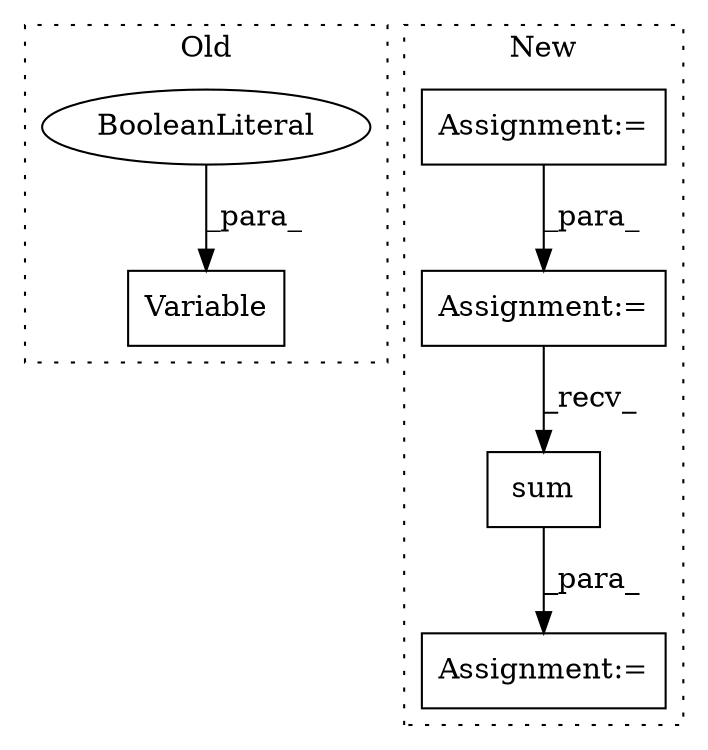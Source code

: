 digraph G {
subgraph cluster0 {
1 [label="Variable" a="32" s="4240,4297" l="9,1" shape="box"];
4 [label="BooleanLiteral" a="9" s="4292" l="5" shape="ellipse"];
label = "Old";
style="dotted";
}
subgraph cluster1 {
2 [label="sum" a="32" s="4440,4445" l="4,1" shape="box"];
3 [label="Assignment:=" a="7" s="4427" l="1" shape="box"];
5 [label="Assignment:=" a="7" s="4028" l="1" shape="box"];
6 [label="Assignment:=" a="7" s="3934" l="1" shape="box"];
label = "New";
style="dotted";
}
2 -> 3 [label="_para_"];
4 -> 1 [label="_para_"];
5 -> 2 [label="_recv_"];
6 -> 5 [label="_para_"];
}